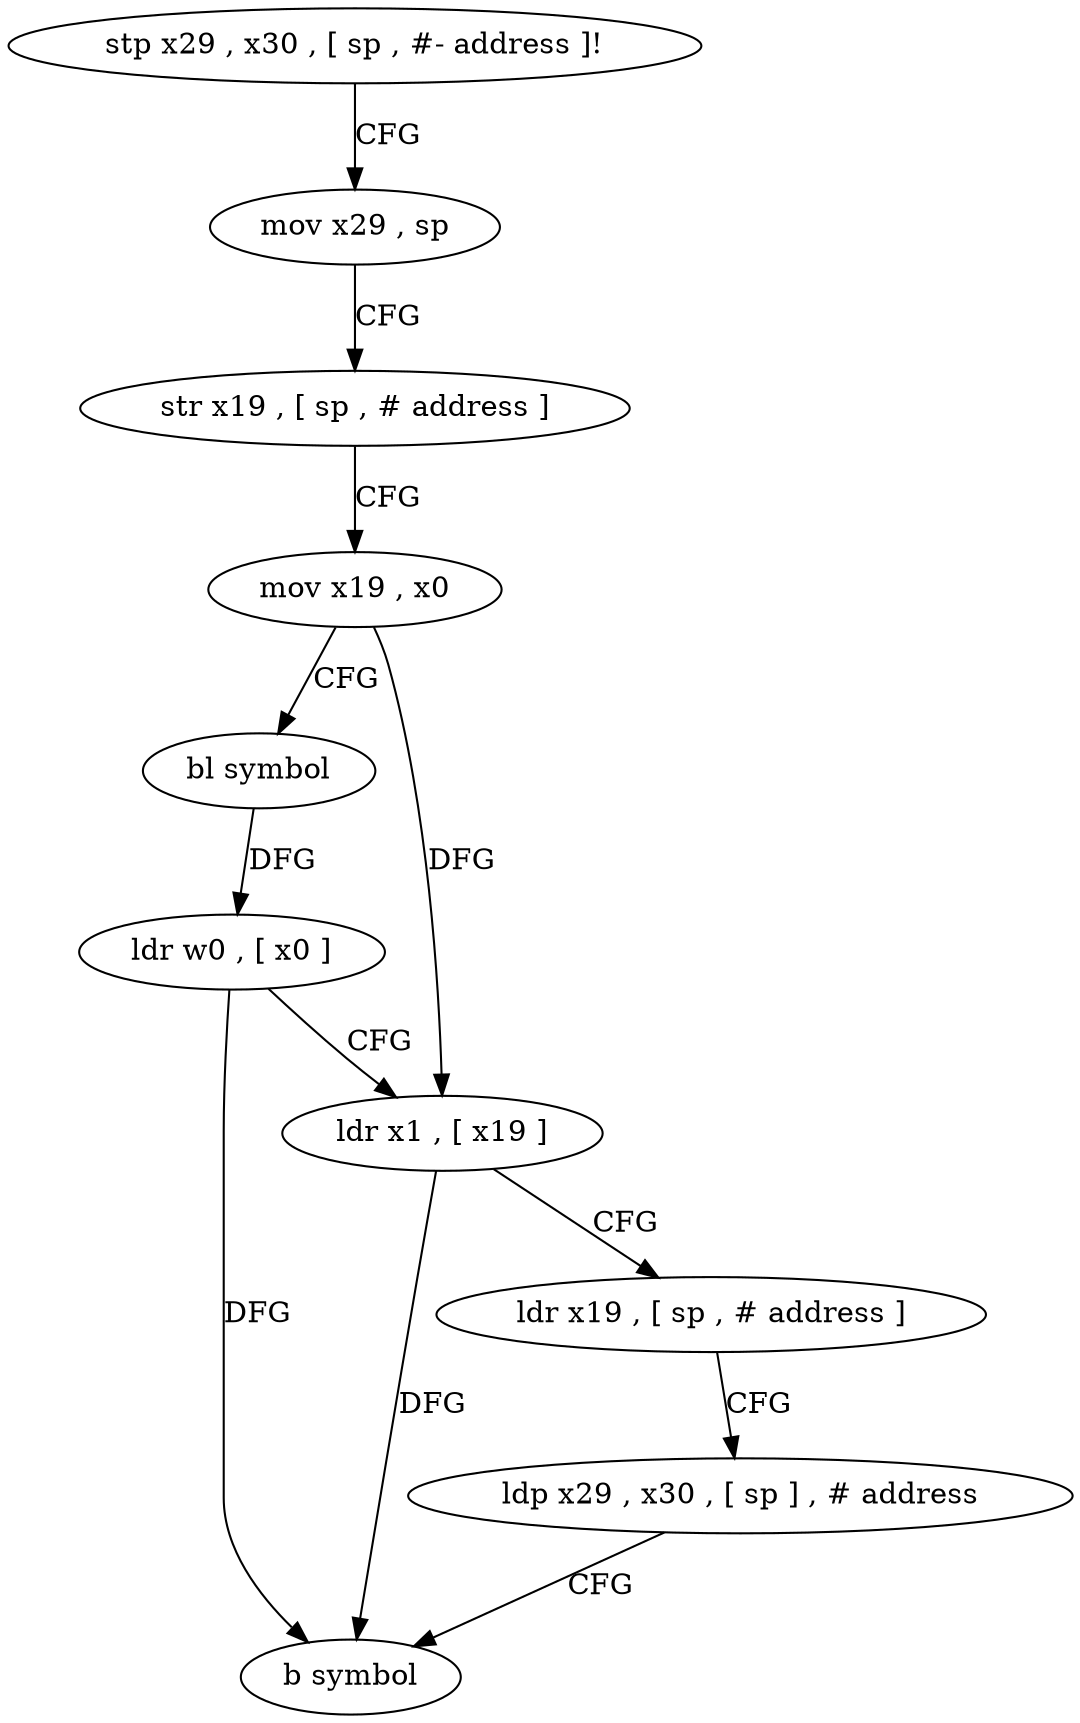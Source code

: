 digraph "func" {
"4239200" [label = "stp x29 , x30 , [ sp , #- address ]!" ]
"4239204" [label = "mov x29 , sp" ]
"4239208" [label = "str x19 , [ sp , # address ]" ]
"4239212" [label = "mov x19 , x0" ]
"4239216" [label = "bl symbol" ]
"4239220" [label = "ldr w0 , [ x0 ]" ]
"4239224" [label = "ldr x1 , [ x19 ]" ]
"4239228" [label = "ldr x19 , [ sp , # address ]" ]
"4239232" [label = "ldp x29 , x30 , [ sp ] , # address" ]
"4239236" [label = "b symbol" ]
"4239200" -> "4239204" [ label = "CFG" ]
"4239204" -> "4239208" [ label = "CFG" ]
"4239208" -> "4239212" [ label = "CFG" ]
"4239212" -> "4239216" [ label = "CFG" ]
"4239212" -> "4239224" [ label = "DFG" ]
"4239216" -> "4239220" [ label = "DFG" ]
"4239220" -> "4239224" [ label = "CFG" ]
"4239220" -> "4239236" [ label = "DFG" ]
"4239224" -> "4239228" [ label = "CFG" ]
"4239224" -> "4239236" [ label = "DFG" ]
"4239228" -> "4239232" [ label = "CFG" ]
"4239232" -> "4239236" [ label = "CFG" ]
}
